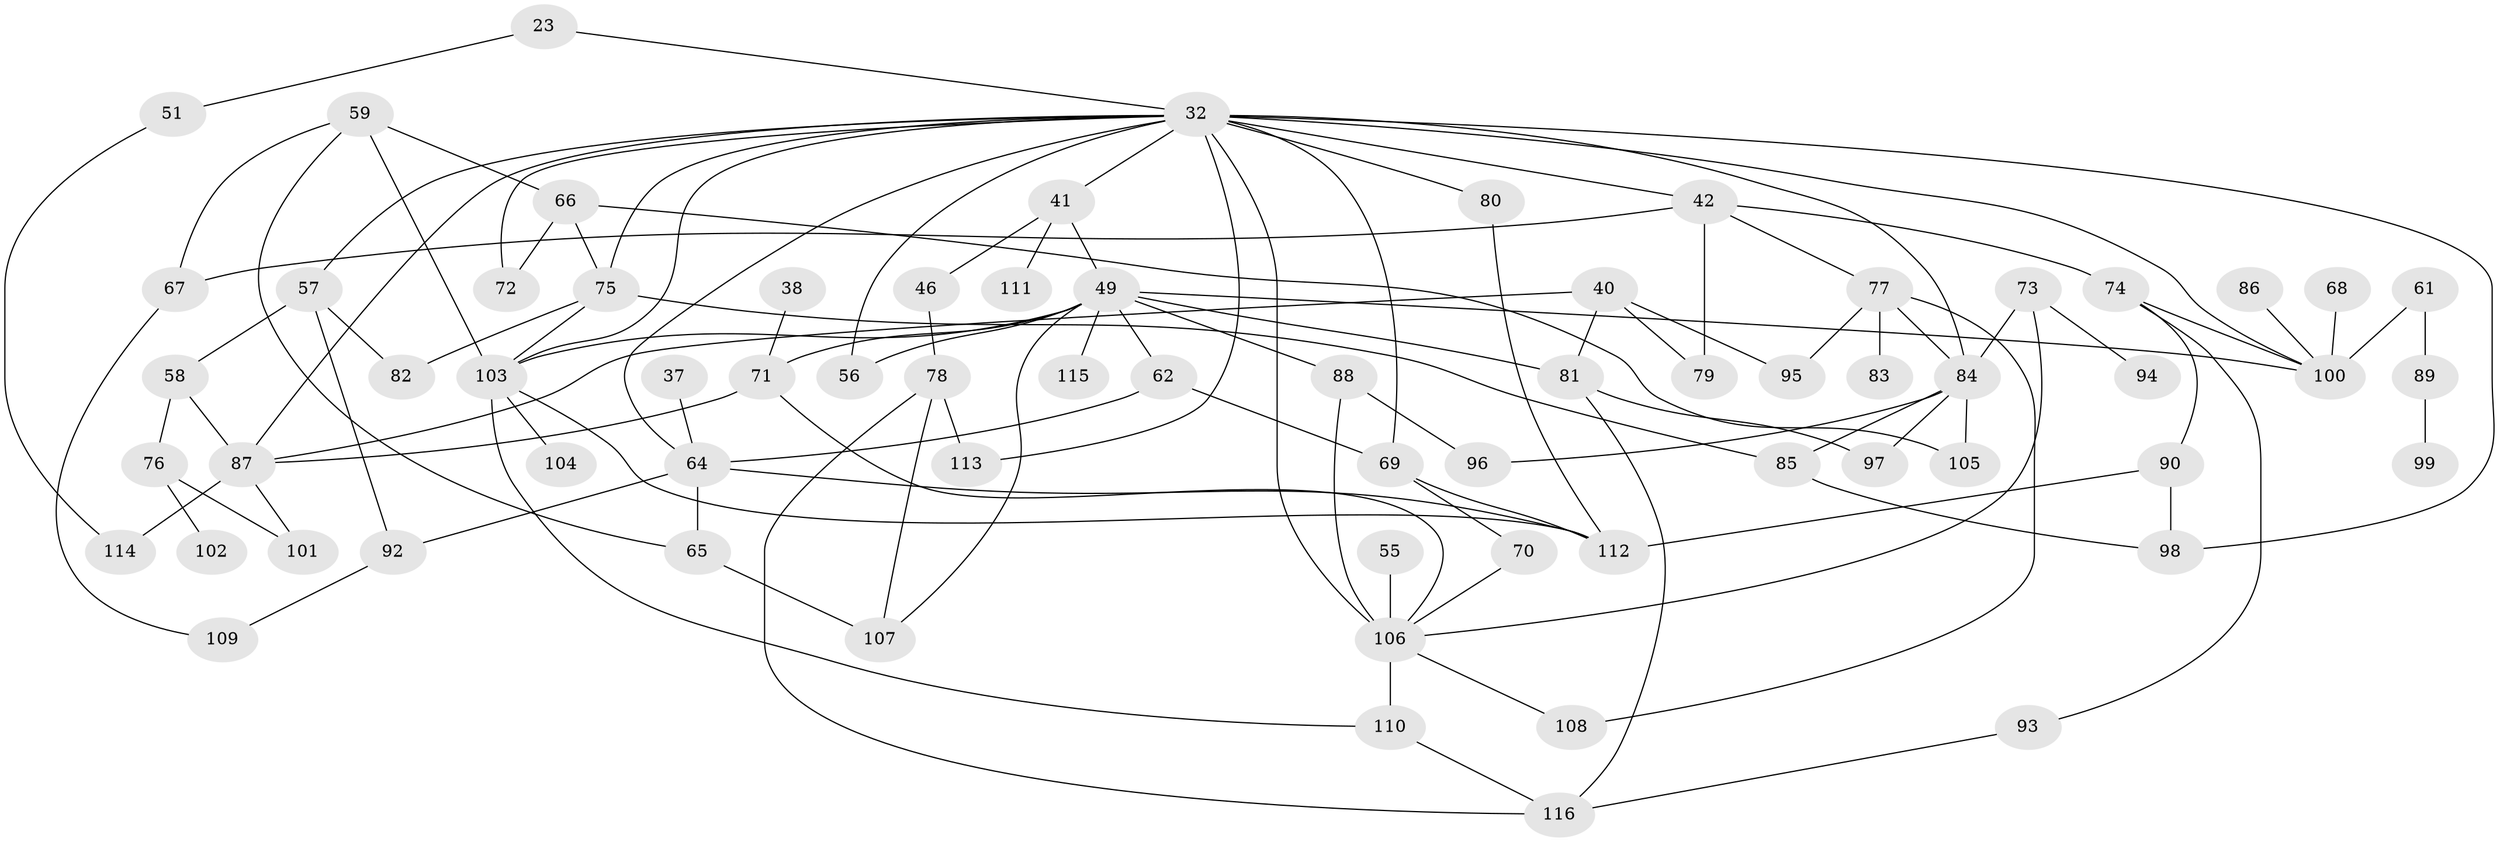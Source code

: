 // original degree distribution, {6: 0.034482758620689655, 4: 0.13793103448275862, 7: 0.04310344827586207, 9: 0.008620689655172414, 3: 0.28448275862068967, 5: 0.034482758620689655, 2: 0.29310344827586204, 1: 0.16379310344827586}
// Generated by graph-tools (version 1.1) at 2025/45/03/04/25 21:45:49]
// undirected, 69 vertices, 112 edges
graph export_dot {
graph [start="1"]
  node [color=gray90,style=filled];
  23;
  32 [super="+4+3+6"];
  37;
  38;
  40;
  41 [super="+25"];
  42 [super="+19"];
  46;
  49 [super="+39+44"];
  51;
  55;
  56;
  57 [super="+8"];
  58;
  59 [super="+52"];
  61;
  62;
  64 [super="+31"];
  65 [super="+53"];
  66 [super="+28"];
  67;
  68;
  69 [super="+35+45"];
  70;
  71 [super="+15+34"];
  72 [super="+20"];
  73 [super="+29+43"];
  74;
  75 [super="+22+30"];
  76;
  77 [super="+47"];
  78;
  79;
  80;
  81;
  82;
  83;
  84 [super="+63"];
  85 [super="+48"];
  86;
  87 [super="+17"];
  88;
  89;
  90;
  92;
  93;
  94;
  95;
  96;
  97;
  98 [super="+21"];
  99;
  100 [super="+33"];
  101;
  102;
  103 [super="+60+91"];
  104;
  105;
  106 [super="+50+24"];
  107;
  108;
  109;
  110;
  111;
  112;
  113;
  114;
  115;
  116;
  23 -- 51;
  23 -- 32;
  32 -- 113;
  32 -- 106 [weight=3];
  32 -- 103 [weight=2];
  32 -- 56;
  32 -- 80;
  32 -- 84 [weight=2];
  32 -- 57;
  32 -- 87;
  32 -- 98;
  32 -- 42;
  32 -- 72;
  32 -- 75 [weight=2];
  32 -- 64;
  32 -- 100;
  32 -- 41;
  32 -- 69;
  37 -- 64;
  38 -- 71;
  40 -- 79;
  40 -- 95;
  40 -- 81;
  40 -- 87;
  41 -- 49;
  41 -- 46;
  41 -- 111;
  42 -- 67;
  42 -- 74;
  42 -- 79;
  42 -- 77;
  46 -- 78;
  49 -- 115;
  49 -- 71 [weight=3];
  49 -- 81;
  49 -- 88;
  49 -- 62;
  49 -- 100;
  49 -- 103 [weight=2];
  49 -- 56;
  49 -- 107;
  51 -- 114;
  55 -- 106;
  57 -- 92;
  57 -- 82;
  57 -- 58;
  58 -- 76;
  58 -- 87;
  59 -- 65;
  59 -- 103 [weight=2];
  59 -- 67;
  59 -- 66;
  61 -- 89;
  61 -- 100;
  62 -- 64;
  62 -- 69;
  64 -- 112;
  64 -- 92;
  64 -- 65;
  65 -- 107;
  66 -- 72;
  66 -- 105;
  66 -- 75;
  67 -- 109;
  68 -- 100;
  69 -- 70;
  69 -- 112;
  70 -- 106;
  71 -- 106;
  71 -- 87 [weight=2];
  73 -- 94;
  73 -- 84;
  73 -- 106;
  74 -- 90;
  74 -- 93;
  74 -- 100;
  75 -- 82;
  75 -- 85;
  75 -- 103;
  76 -- 102;
  76 -- 101;
  77 -- 108;
  77 -- 95;
  77 -- 83;
  77 -- 84;
  78 -- 116;
  78 -- 113;
  78 -- 107;
  80 -- 112;
  81 -- 116;
  81 -- 97;
  84 -- 96;
  84 -- 97;
  84 -- 105;
  84 -- 85;
  85 -- 98;
  86 -- 100;
  87 -- 114;
  87 -- 101;
  88 -- 96;
  88 -- 106;
  89 -- 99;
  90 -- 112;
  90 -- 98;
  92 -- 109;
  93 -- 116;
  103 -- 104;
  103 -- 110;
  103 -- 112;
  106 -- 110;
  106 -- 108;
  110 -- 116;
}
